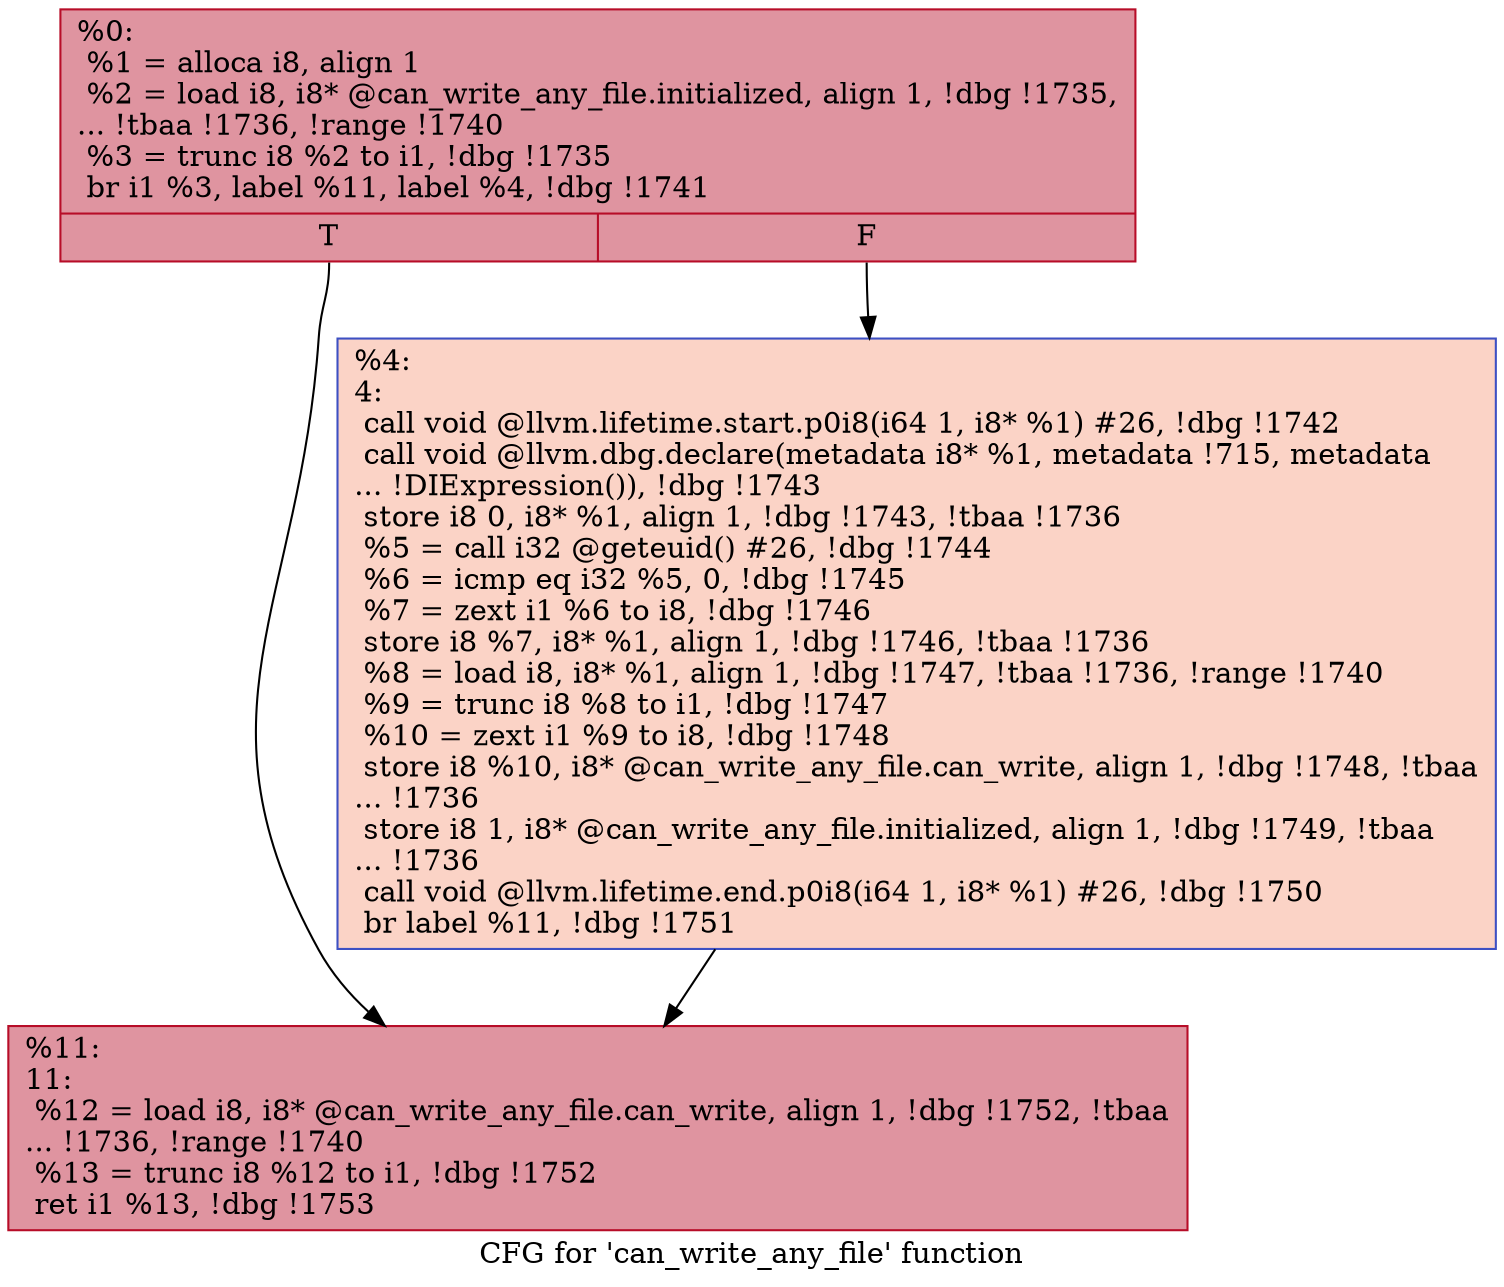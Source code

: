 digraph "CFG for 'can_write_any_file' function" {
	label="CFG for 'can_write_any_file' function";

	Node0x1bf6e70 [shape=record,color="#b70d28ff", style=filled, fillcolor="#b70d2870",label="{%0:\l  %1 = alloca i8, align 1\l  %2 = load i8, i8* @can_write_any_file.initialized, align 1, !dbg !1735,\l... !tbaa !1736, !range !1740\l  %3 = trunc i8 %2 to i1, !dbg !1735\l  br i1 %3, label %11, label %4, !dbg !1741\l|{<s0>T|<s1>F}}"];
	Node0x1bf6e70:s0 -> Node0x1bf6f10;
	Node0x1bf6e70:s1 -> Node0x1bf6ec0;
	Node0x1bf6ec0 [shape=record,color="#3d50c3ff", style=filled, fillcolor="#f59c7d70",label="{%4:\l4:                                                \l  call void @llvm.lifetime.start.p0i8(i64 1, i8* %1) #26, !dbg !1742\l  call void @llvm.dbg.declare(metadata i8* %1, metadata !715, metadata\l... !DIExpression()), !dbg !1743\l  store i8 0, i8* %1, align 1, !dbg !1743, !tbaa !1736\l  %5 = call i32 @geteuid() #26, !dbg !1744\l  %6 = icmp eq i32 %5, 0, !dbg !1745\l  %7 = zext i1 %6 to i8, !dbg !1746\l  store i8 %7, i8* %1, align 1, !dbg !1746, !tbaa !1736\l  %8 = load i8, i8* %1, align 1, !dbg !1747, !tbaa !1736, !range !1740\l  %9 = trunc i8 %8 to i1, !dbg !1747\l  %10 = zext i1 %9 to i8, !dbg !1748\l  store i8 %10, i8* @can_write_any_file.can_write, align 1, !dbg !1748, !tbaa\l... !1736\l  store i8 1, i8* @can_write_any_file.initialized, align 1, !dbg !1749, !tbaa\l... !1736\l  call void @llvm.lifetime.end.p0i8(i64 1, i8* %1) #26, !dbg !1750\l  br label %11, !dbg !1751\l}"];
	Node0x1bf6ec0 -> Node0x1bf6f10;
	Node0x1bf6f10 [shape=record,color="#b70d28ff", style=filled, fillcolor="#b70d2870",label="{%11:\l11:                                               \l  %12 = load i8, i8* @can_write_any_file.can_write, align 1, !dbg !1752, !tbaa\l... !1736, !range !1740\l  %13 = trunc i8 %12 to i1, !dbg !1752\l  ret i1 %13, !dbg !1753\l}"];
}
